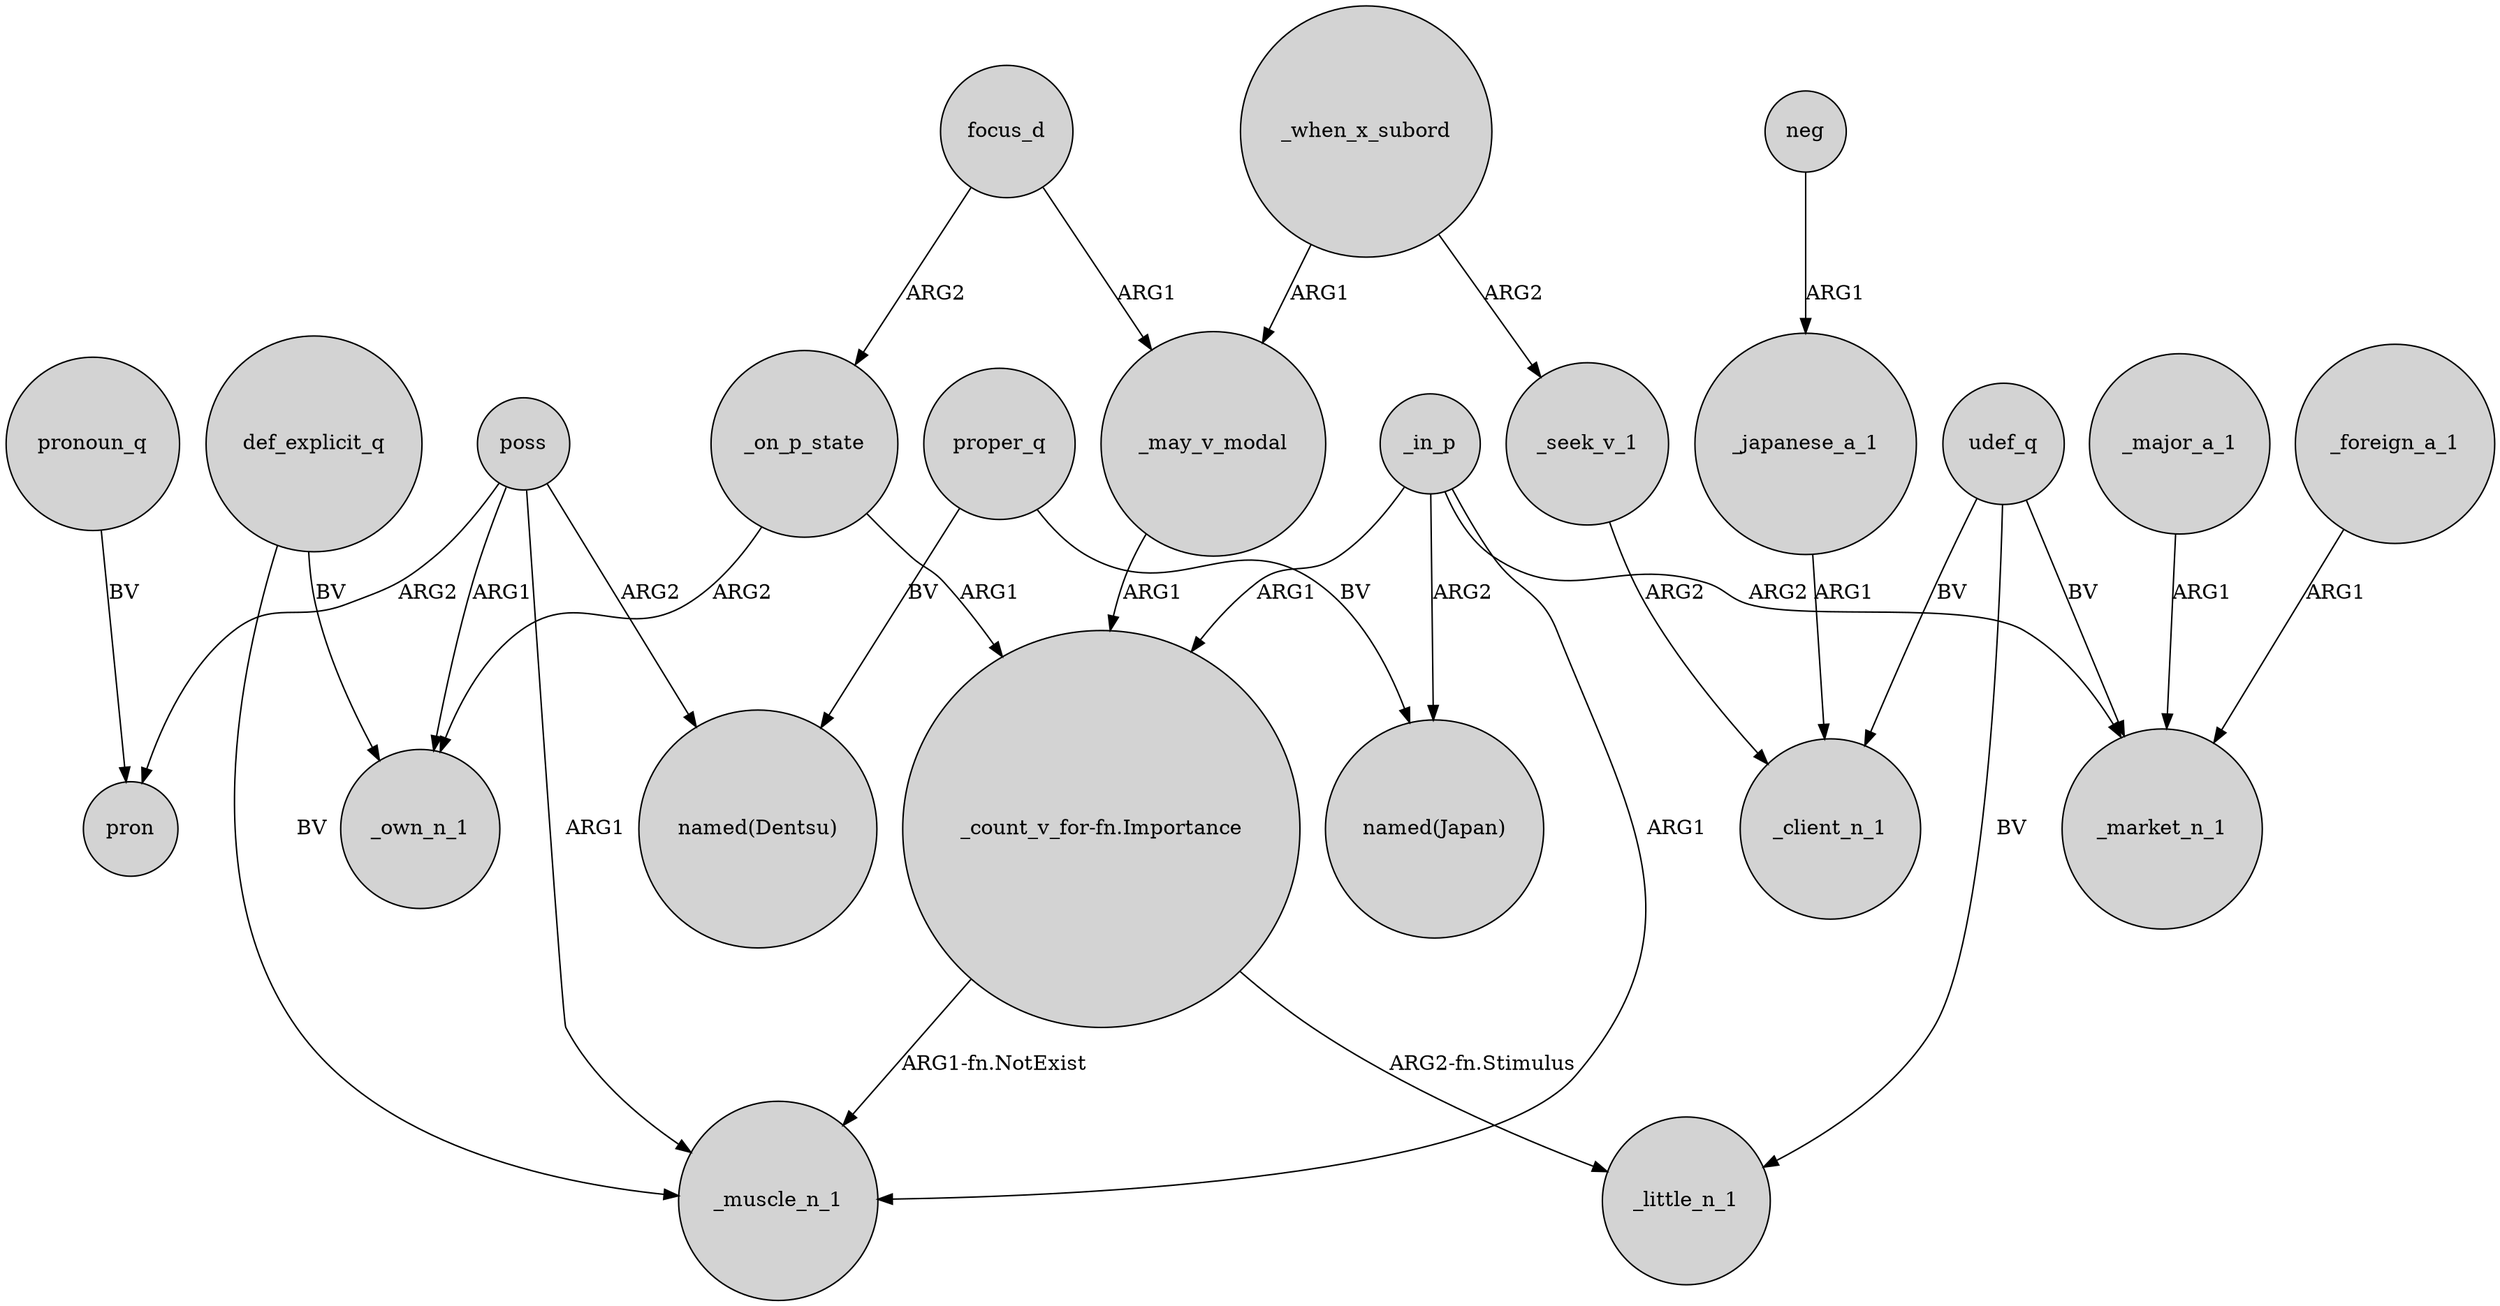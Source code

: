 digraph {
	node [shape=circle style=filled]
	_japanese_a_1 -> _client_n_1 [label=ARG1]
	_when_x_subord -> _may_v_modal [label=ARG1]
	neg -> _japanese_a_1 [label=ARG1]
	poss -> _muscle_n_1 [label=ARG1]
	poss -> pron [label=ARG2]
	"_count_v_for-fn.Importance" -> _little_n_1 [label="ARG2-fn.Stimulus"]
	focus_d -> _on_p_state [label=ARG2]
	_on_p_state -> "_count_v_for-fn.Importance" [label=ARG1]
	_in_p -> "_count_v_for-fn.Importance" [label=ARG1]
	udef_q -> _market_n_1 [label=BV]
	focus_d -> _may_v_modal [label=ARG1]
	proper_q -> "named(Japan)" [label=BV]
	def_explicit_q -> _own_n_1 [label=BV]
	poss -> _own_n_1 [label=ARG1]
	pronoun_q -> pron [label=BV]
	_major_a_1 -> _market_n_1 [label=ARG1]
	udef_q -> _little_n_1 [label=BV]
	_in_p -> _muscle_n_1 [label=ARG1]
	_when_x_subord -> _seek_v_1 [label=ARG2]
	_on_p_state -> _own_n_1 [label=ARG2]
	_may_v_modal -> "_count_v_for-fn.Importance" [label=ARG1]
	udef_q -> _client_n_1 [label=BV]
	_seek_v_1 -> _client_n_1 [label=ARG2]
	"_count_v_for-fn.Importance" -> _muscle_n_1 [label="ARG1-fn.NotExist"]
	_in_p -> _market_n_1 [label=ARG2]
	_foreign_a_1 -> _market_n_1 [label=ARG1]
	proper_q -> "named(Dentsu)" [label=BV]
	poss -> "named(Dentsu)" [label=ARG2]
	_in_p -> "named(Japan)" [label=ARG2]
	def_explicit_q -> _muscle_n_1 [label=BV]
}

